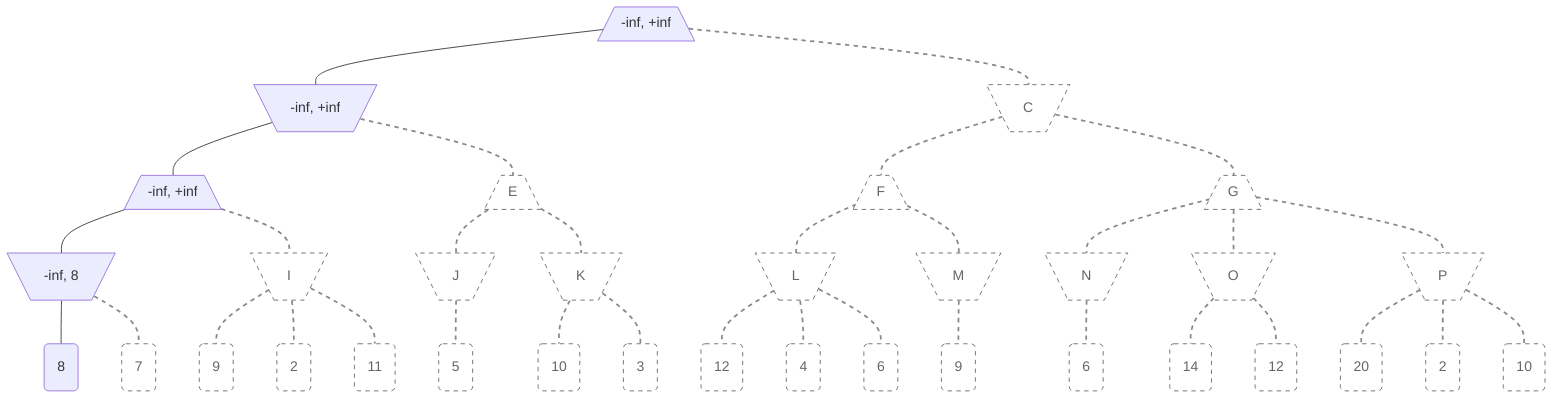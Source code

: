 flowchart TD
    classDef disabled fill:#fff,color:#666,stroke:#666,stroke-dasharray: 5 5
    
A[/-inf, +inf\] --- B    
A --- C:::disabled

B[\-inf, +inf/] --- D
B --- E:::disabled
C[\C/] --- F:::disabled
C --- G:::disabled

D[/-inf, +inf\] --- H
D --- I:::disabled
E[/E\] --- J:::disabled
E --- K:::disabled
F[/F\] --- L:::disabled
F --- M:::disabled
G[/G\] --- N:::disabled
G --- O:::disabled
G --- P:::disabled

H[\-inf, 8/] --- a(8)
H --- b(7):::disabled
I[\I/] --- c(9):::disabled
I --- d(2):::disabled
I --- e(11):::disabled
J[\J/] --- f(5):::disabled
K[\K/] --- g(10):::disabled
K --- h(3):::disabled
L[\L/] --- i(12):::disabled
L --- k(4):::disabled
L --- l(6):::disabled
M[\M/] --- m(9):::disabled
N[\N/] --- n(6):::disabled
O[\O/] --- o(14):::disabled
O --- p(12):::disabled
P[\P/] --- q(20):::disabled
P --- r(2):::disabled
P --- s(10):::disabled

%% linkStyle 0 stroke:#888,stroke-width:2px,stroke-dasharray: 5 5;
linkStyle 1 stroke:#888,stroke-width:2px,stroke-dasharray: 5 5;
%% linkStyle 2 stroke:#888,stroke-width:2px,stroke-dasharray: 5 5;
linkStyle 3 stroke:#888,stroke-width:2px,stroke-dasharray: 5 5;
linkStyle 4 stroke:#888,stroke-width:2px,stroke-dasharray: 5 5;
linkStyle 5 stroke:#888,stroke-width:2px,stroke-dasharray: 5 5;
%% linkStyle 6 stroke:#888,stroke-width:2px,stroke-dasharray: 5 5;
linkStyle 7 stroke:#888,stroke-width:2px,stroke-dasharray: 5 5;
linkStyle 8 stroke:#888,stroke-width:2px,stroke-dasharray: 5 5;
linkStyle 9 stroke:#888,stroke-width:2px,stroke-dasharray: 5 5;
linkStyle 10 stroke:#888,stroke-width:2px,stroke-dasharray: 5 5;
linkStyle 11 stroke:#888,stroke-width:2px,stroke-dasharray: 5 5;
linkStyle 12 stroke:#888,stroke-width:2px,stroke-dasharray: 5 5;
linkStyle 13 stroke:#888,stroke-width:2px,stroke-dasharray: 5 5;
linkStyle 14 stroke:#888,stroke-width:2px,stroke-dasharray: 5 5;
%% linkStyle 15 stroke:#888,stroke-width:2px,stroke-dasharray: 5 5;
linkStyle 16 stroke:#888,stroke-width:2px,stroke-dasharray: 5 5;
linkStyle 17 stroke:#888,stroke-width:2px,stroke-dasharray: 5 5;
linkStyle 18 stroke:#888,stroke-width:2px,stroke-dasharray: 5 5;
linkStyle 19 stroke:#888,stroke-width:2px,stroke-dasharray: 5 5;
linkStyle 20 stroke:#888,stroke-width:2px,stroke-dasharray: 5 5;
linkStyle 21 stroke:#888,stroke-width:2px,stroke-dasharray: 5 5;
linkStyle 22 stroke:#888,stroke-width:2px,stroke-dasharray: 5 5;
linkStyle 23 stroke:#888,stroke-width:2px,stroke-dasharray: 5 5;
linkStyle 24 stroke:#888,stroke-width:2px,stroke-dasharray: 5 5;
linkStyle 25 stroke:#888,stroke-width:2px,stroke-dasharray: 5 5;
linkStyle 26 stroke:#888,stroke-width:2px,stroke-dasharray: 5 5;
linkStyle 27 stroke:#888,stroke-width:2px,stroke-dasharray: 5 5;
linkStyle 28 stroke:#888,stroke-width:2px,stroke-dasharray: 5 5;
linkStyle 29 stroke:#888,stroke-width:2px,stroke-dasharray: 5 5;
linkStyle 30 stroke:#888,stroke-width:2px,stroke-dasharray: 5 5;
linkStyle 31 stroke:#888,stroke-width:2px,stroke-dasharray: 5 5;
linkStyle 32 stroke:#888,stroke-width:2px,stroke-dasharray: 5 5;